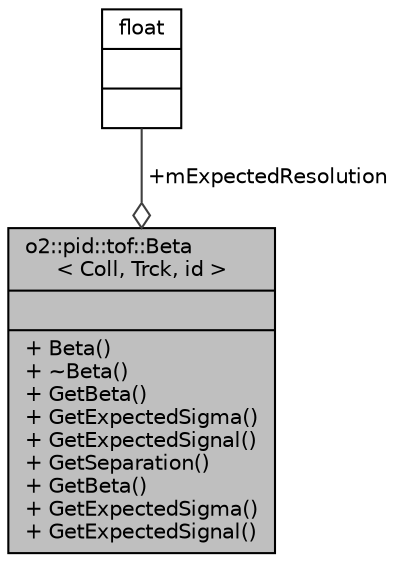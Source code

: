 digraph "o2::pid::tof::Beta&lt; Coll, Trck, id &gt;"
{
 // INTERACTIVE_SVG=YES
  bgcolor="transparent";
  edge [fontname="Helvetica",fontsize="10",labelfontname="Helvetica",labelfontsize="10"];
  node [fontname="Helvetica",fontsize="10",shape=record];
  Node2 [label="{o2::pid::tof::Beta\l\< Coll, Trck, id \>\n||+ Beta()\l+ ~Beta()\l+ GetBeta()\l+ GetExpectedSigma()\l+ GetExpectedSignal()\l+ GetSeparation()\l+ GetBeta()\l+ GetExpectedSigma()\l+ GetExpectedSignal()\l}",height=0.2,width=0.4,color="black", fillcolor="grey75", style="filled", fontcolor="black"];
  Node3 -> Node2 [color="grey25",fontsize="10",style="solid",label=" +mExpectedResolution" ,arrowhead="odiamond",fontname="Helvetica"];
  Node3 [label="{float\n||}",height=0.2,width=0.4,color="black",URL="$d4/dc3/classfloat.html"];
}
